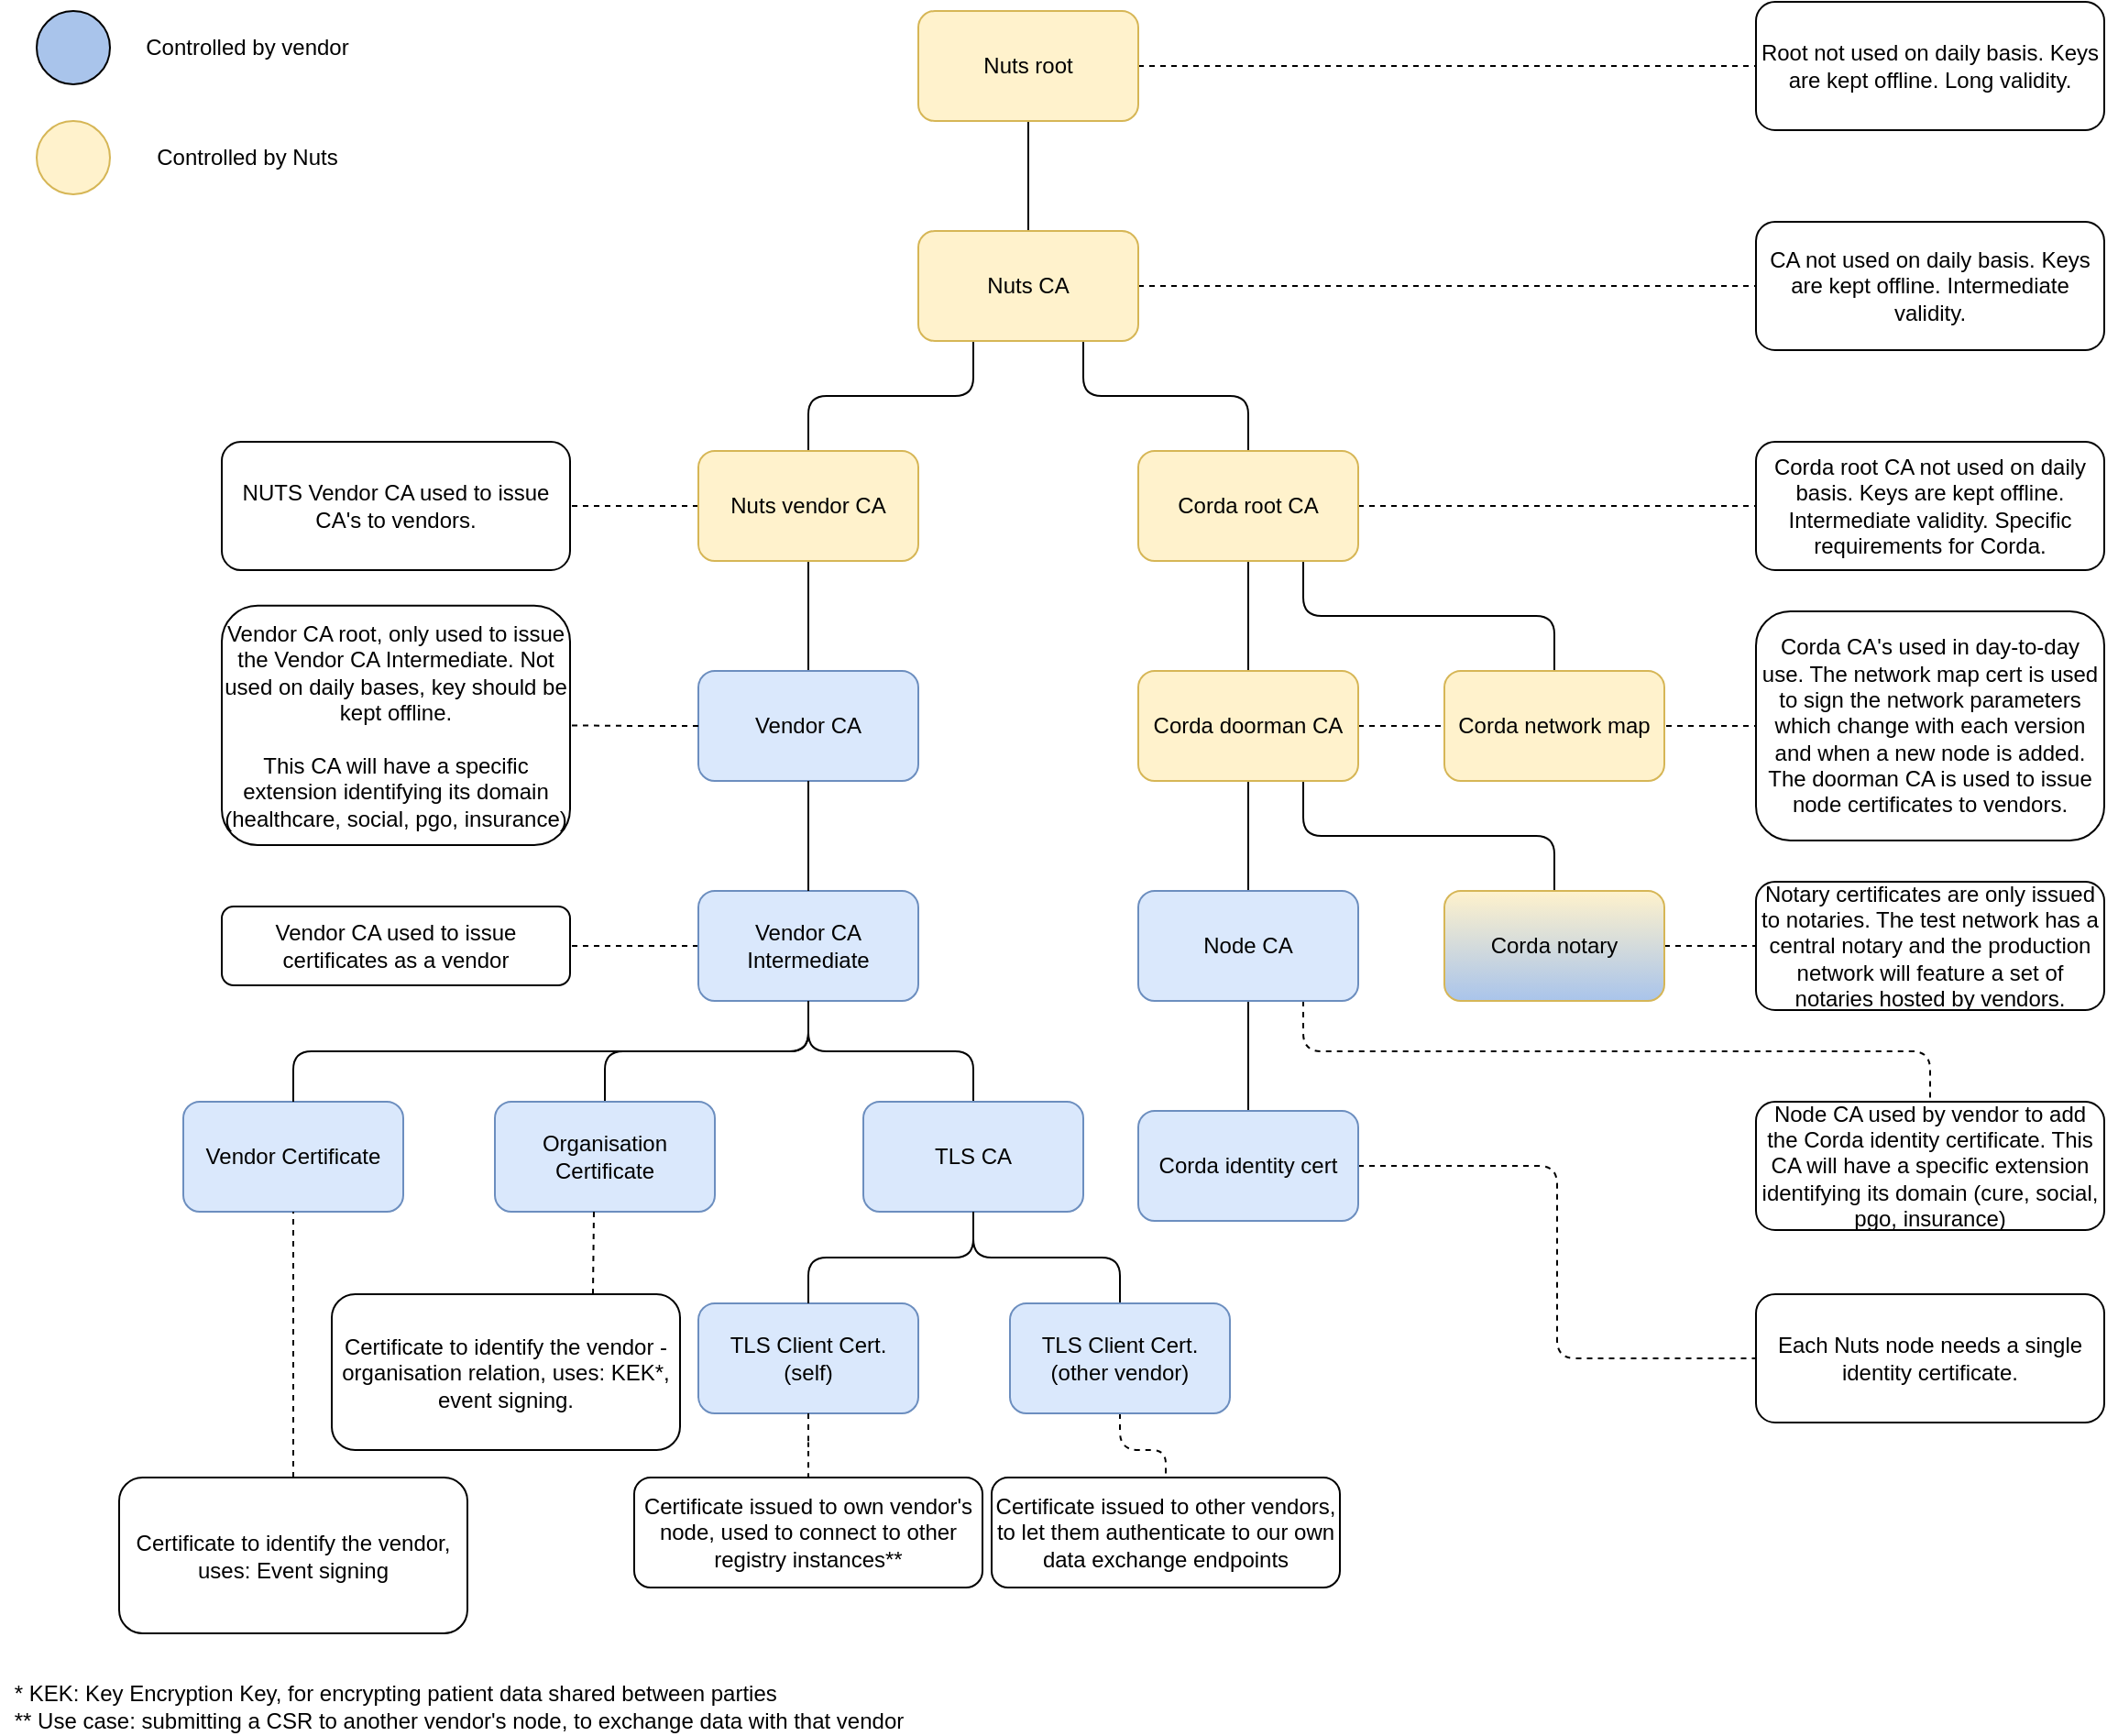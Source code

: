 <mxfile version="12.7.9" type="device"><diagram id="crjlMYSBu4ePyYIc9ZR5" name="Page-1"><mxGraphModel dx="1352" dy="841" grid="1" gridSize="10" guides="1" tooltips="1" connect="1" arrows="1" fold="1" page="1" pageScale="1" pageWidth="1169" pageHeight="827" math="0" shadow="0"><root><mxCell id="0"/><mxCell id="1" parent="0"/><mxCell id="3LlkUb3Dha6Voy_YvNT4-3" style="edgeStyle=orthogonalEdgeStyle;rounded=0;orthogonalLoop=1;jettySize=auto;html=1;exitX=0.5;exitY=1;exitDx=0;exitDy=0;endArrow=none;endFill=0;fontColor=#000000;" parent="1" source="3LlkUb3Dha6Voy_YvNT4-1" target="3LlkUb3Dha6Voy_YvNT4-2" edge="1"><mxGeometry relative="1" as="geometry"/></mxCell><mxCell id="3LlkUb3Dha6Voy_YvNT4-25" style="edgeStyle=orthogonalEdgeStyle;rounded=1;orthogonalLoop=1;jettySize=auto;html=1;exitX=1;exitY=0.5;exitDx=0;exitDy=0;endArrow=none;endFill=0;dashed=1;fontColor=#000000;" parent="1" source="3LlkUb3Dha6Voy_YvNT4-1" target="3LlkUb3Dha6Voy_YvNT4-24" edge="1"><mxGeometry relative="1" as="geometry"/></mxCell><mxCell id="3LlkUb3Dha6Voy_YvNT4-1" value="Nuts root" style="rounded=1;whiteSpace=wrap;html=1;fillColor=#fff2cc;strokeColor=#d6b656;fontColor=#000000;" parent="1" vertex="1"><mxGeometry x="501" y="40" width="120" height="60" as="geometry"/></mxCell><mxCell id="3LlkUb3Dha6Voy_YvNT4-6" style="edgeStyle=orthogonalEdgeStyle;rounded=1;orthogonalLoop=1;jettySize=auto;html=1;exitX=0.25;exitY=1;exitDx=0;exitDy=0;endArrow=none;endFill=0;fontColor=#000000;" parent="1" source="3LlkUb3Dha6Voy_YvNT4-2" target="3LlkUb3Dha6Voy_YvNT4-4" edge="1"><mxGeometry relative="1" as="geometry"/></mxCell><mxCell id="3LlkUb3Dha6Voy_YvNT4-7" style="edgeStyle=orthogonalEdgeStyle;rounded=1;orthogonalLoop=1;jettySize=auto;html=1;exitX=0.75;exitY=1;exitDx=0;exitDy=0;endArrow=none;endFill=0;fontColor=#000000;" parent="1" source="3LlkUb3Dha6Voy_YvNT4-2" target="3LlkUb3Dha6Voy_YvNT4-8" edge="1"><mxGeometry relative="1" as="geometry"><mxPoint x="620" y="280" as="targetPoint"/></mxGeometry></mxCell><mxCell id="3LlkUb3Dha6Voy_YvNT4-27" style="edgeStyle=orthogonalEdgeStyle;rounded=1;orthogonalLoop=1;jettySize=auto;html=1;exitX=1;exitY=0.5;exitDx=0;exitDy=0;dashed=1;endArrow=none;endFill=0;fontColor=#000000;" parent="1" source="3LlkUb3Dha6Voy_YvNT4-2" target="3LlkUb3Dha6Voy_YvNT4-26" edge="1"><mxGeometry relative="1" as="geometry"/></mxCell><mxCell id="3LlkUb3Dha6Voy_YvNT4-2" value="Nuts CA" style="rounded=1;whiteSpace=wrap;html=1;fillColor=#fff2cc;strokeColor=#d6b656;fontColor=#000000;" parent="1" vertex="1"><mxGeometry x="501" y="160" width="120" height="60" as="geometry"/></mxCell><mxCell id="3LlkUb3Dha6Voy_YvNT4-21" style="edgeStyle=orthogonalEdgeStyle;rounded=1;orthogonalLoop=1;jettySize=auto;html=1;exitX=0.5;exitY=1;exitDx=0;exitDy=0;endArrow=none;endFill=0;fontColor=#000000;entryX=0.5;entryY=0;entryDx=0;entryDy=0;" parent="1" source="3LlkUb3Dha6Voy_YvNT4-4" target="IQAz7HZBSz-FRs16DU7T-7" edge="1"><mxGeometry relative="1" as="geometry"><Array as="points"><mxPoint x="441" y="380"/><mxPoint x="441" y="380"/></Array></mxGeometry></mxCell><mxCell id="3LlkUb3Dha6Voy_YvNT4-40" style="edgeStyle=orthogonalEdgeStyle;rounded=1;orthogonalLoop=1;jettySize=auto;html=1;exitX=0;exitY=0.5;exitDx=0;exitDy=0;dashed=1;endArrow=none;endFill=0;" parent="1" source="3LlkUb3Dha6Voy_YvNT4-4" target="3LlkUb3Dha6Voy_YvNT4-39" edge="1"><mxGeometry relative="1" as="geometry"/></mxCell><mxCell id="3LlkUb3Dha6Voy_YvNT4-4" value="Nuts vendor CA" style="rounded=1;whiteSpace=wrap;html=1;fillColor=#fff2cc;strokeColor=#d6b656;" parent="1" vertex="1"><mxGeometry x="381" y="280" width="120" height="60" as="geometry"/></mxCell><mxCell id="3LlkUb3Dha6Voy_YvNT4-12" style="edgeStyle=orthogonalEdgeStyle;rounded=1;orthogonalLoop=1;jettySize=auto;html=1;exitX=0.5;exitY=1;exitDx=0;exitDy=0;endArrow=none;endFill=0;fontColor=#000000;" parent="1" source="3LlkUb3Dha6Voy_YvNT4-8" target="3LlkUb3Dha6Voy_YvNT4-10" edge="1"><mxGeometry relative="1" as="geometry"/></mxCell><mxCell id="3LlkUb3Dha6Voy_YvNT4-13" style="edgeStyle=orthogonalEdgeStyle;rounded=1;orthogonalLoop=1;jettySize=auto;html=1;exitX=0.75;exitY=1;exitDx=0;exitDy=0;endArrow=none;endFill=0;fontColor=#000000;" parent="1" source="3LlkUb3Dha6Voy_YvNT4-8" target="3LlkUb3Dha6Voy_YvNT4-11" edge="1"><mxGeometry relative="1" as="geometry"/></mxCell><mxCell id="3LlkUb3Dha6Voy_YvNT4-30" style="edgeStyle=orthogonalEdgeStyle;rounded=1;orthogonalLoop=1;jettySize=auto;html=1;exitX=1;exitY=0.5;exitDx=0;exitDy=0;dashed=1;endArrow=none;endFill=0;fontColor=#000000;" parent="1" source="3LlkUb3Dha6Voy_YvNT4-8" target="3LlkUb3Dha6Voy_YvNT4-28" edge="1"><mxGeometry relative="1" as="geometry"/></mxCell><mxCell id="3LlkUb3Dha6Voy_YvNT4-8" value="Corda root CA" style="rounded=1;whiteSpace=wrap;html=1;fillColor=#fff2cc;strokeColor=#d6b656;fontColor=#000000;" parent="1" vertex="1"><mxGeometry x="621" y="280" width="120" height="60" as="geometry"/></mxCell><mxCell id="3LlkUb3Dha6Voy_YvNT4-16" style="edgeStyle=orthogonalEdgeStyle;rounded=1;orthogonalLoop=1;jettySize=auto;html=1;exitX=0.75;exitY=1;exitDx=0;exitDy=0;endArrow=none;endFill=0;fontColor=#000000;" parent="1" source="3LlkUb3Dha6Voy_YvNT4-10" target="3LlkUb3Dha6Voy_YvNT4-14" edge="1"><mxGeometry relative="1" as="geometry"/></mxCell><mxCell id="3LlkUb3Dha6Voy_YvNT4-17" style="edgeStyle=orthogonalEdgeStyle;rounded=1;orthogonalLoop=1;jettySize=auto;html=1;exitX=0.5;exitY=1;exitDx=0;exitDy=0;endArrow=none;endFill=0;fontColor=#000000;" parent="1" source="3LlkUb3Dha6Voy_YvNT4-10" target="3LlkUb3Dha6Voy_YvNT4-15" edge="1"><mxGeometry relative="1" as="geometry"/></mxCell><mxCell id="3LlkUb3Dha6Voy_YvNT4-32" style="edgeStyle=orthogonalEdgeStyle;rounded=1;orthogonalLoop=1;jettySize=auto;html=1;exitX=1;exitY=0.5;exitDx=0;exitDy=0;dashed=1;endArrow=none;endFill=0;fontColor=#000000;" parent="1" source="3LlkUb3Dha6Voy_YvNT4-10" target="3LlkUb3Dha6Voy_YvNT4-31" edge="1"><mxGeometry relative="1" as="geometry"/></mxCell><mxCell id="3LlkUb3Dha6Voy_YvNT4-10" value="Corda doorman CA" style="rounded=1;whiteSpace=wrap;html=1;fillColor=#fff2cc;strokeColor=#d6b656;fontColor=#000000;" parent="1" vertex="1"><mxGeometry x="621" y="400" width="120" height="60" as="geometry"/></mxCell><mxCell id="3LlkUb3Dha6Voy_YvNT4-11" value="Corda network map" style="rounded=1;whiteSpace=wrap;html=1;fillColor=#fff2cc;strokeColor=#d6b656;fontColor=#000000;" parent="1" vertex="1"><mxGeometry x="788" y="400" width="120" height="60" as="geometry"/></mxCell><mxCell id="3LlkUb3Dha6Voy_YvNT4-34" style="edgeStyle=orthogonalEdgeStyle;rounded=1;orthogonalLoop=1;jettySize=auto;html=1;exitX=1;exitY=0.5;exitDx=0;exitDy=0;dashed=1;endArrow=none;endFill=0;fontColor=#000000;" parent="1" source="3LlkUb3Dha6Voy_YvNT4-14" target="3LlkUb3Dha6Voy_YvNT4-33" edge="1"><mxGeometry relative="1" as="geometry"/></mxCell><mxCell id="3LlkUb3Dha6Voy_YvNT4-14" value="Corda notary" style="rounded=1;whiteSpace=wrap;html=1;fillColor=#fff2cc;strokeColor=#d6b656;gradientColor=#A9C4EB;fontColor=#000000;" parent="1" vertex="1"><mxGeometry x="788" y="520" width="120" height="60" as="geometry"/></mxCell><mxCell id="3LlkUb3Dha6Voy_YvNT4-20" style="edgeStyle=orthogonalEdgeStyle;rounded=1;orthogonalLoop=1;jettySize=auto;html=1;exitX=0.5;exitY=1;exitDx=0;exitDy=0;endArrow=none;endFill=0;fontColor=#000000;" parent="1" source="3LlkUb3Dha6Voy_YvNT4-15" target="3LlkUb3Dha6Voy_YvNT4-19" edge="1"><mxGeometry relative="1" as="geometry"/></mxCell><mxCell id="3LlkUb3Dha6Voy_YvNT4-36" style="edgeStyle=orthogonalEdgeStyle;rounded=1;orthogonalLoop=1;jettySize=auto;html=1;exitX=0.75;exitY=1;exitDx=0;exitDy=0;dashed=1;endArrow=none;endFill=0;fontColor=#000000;" parent="1" source="3LlkUb3Dha6Voy_YvNT4-15" target="3LlkUb3Dha6Voy_YvNT4-35" edge="1"><mxGeometry relative="1" as="geometry"/></mxCell><mxCell id="3LlkUb3Dha6Voy_YvNT4-15" value="Node CA" style="rounded=1;whiteSpace=wrap;html=1;fillColor=#dae8fc;strokeColor=#6c8ebf;fontColor=#000000;" parent="1" vertex="1"><mxGeometry x="621" y="520" width="120" height="60" as="geometry"/></mxCell><mxCell id="3LlkUb3Dha6Voy_YvNT4-23" style="edgeStyle=orthogonalEdgeStyle;rounded=1;orthogonalLoop=1;jettySize=auto;html=1;exitX=0.5;exitY=1;exitDx=0;exitDy=0;endArrow=none;endFill=0;fontColor=#000000;" parent="1" source="3LlkUb3Dha6Voy_YvNT4-18" target="3LlkUb3Dha6Voy_YvNT4-22" edge="1"><mxGeometry relative="1" as="geometry"/></mxCell><mxCell id="3LlkUb3Dha6Voy_YvNT4-42" style="edgeStyle=orthogonalEdgeStyle;rounded=1;orthogonalLoop=1;jettySize=auto;html=1;exitX=0;exitY=0.5;exitDx=0;exitDy=0;dashed=1;endArrow=none;endFill=0;" parent="1" source="3LlkUb3Dha6Voy_YvNT4-18" target="3LlkUb3Dha6Voy_YvNT4-41" edge="1"><mxGeometry relative="1" as="geometry"/></mxCell><mxCell id="lVzdBM2c72_Y7APOLGst-4" value="" style="edgeStyle=orthogonalEdgeStyle;rounded=1;orthogonalLoop=1;jettySize=auto;html=1;endArrow=none;endFill=0;entryX=0.5;entryY=0;entryDx=0;entryDy=0;" parent="1" source="3LlkUb3Dha6Voy_YvNT4-18" target="lVzdBM2c72_Y7APOLGst-3" edge="1"><mxGeometry relative="1" as="geometry"><mxPoint x="290" y="635" as="targetPoint"/></mxGeometry></mxCell><mxCell id="3LlkUb3Dha6Voy_YvNT4-18" value="Vendor CA Intermediate" style="rounded=1;whiteSpace=wrap;html=1;fillColor=#dae8fc;strokeColor=#6c8ebf;" parent="1" vertex="1"><mxGeometry x="381" y="520" width="120" height="60" as="geometry"/></mxCell><mxCell id="lVzdBM2c72_Y7APOLGst-3" value="Organisation Certificate" style="rounded=1;whiteSpace=wrap;html=1;fillColor=#dae8fc;strokeColor=#6c8ebf;" parent="1" vertex="1"><mxGeometry x="270" y="635" width="120" height="60" as="geometry"/></mxCell><mxCell id="3LlkUb3Dha6Voy_YvNT4-38" style="edgeStyle=orthogonalEdgeStyle;rounded=1;orthogonalLoop=1;jettySize=auto;html=1;exitX=1;exitY=0.5;exitDx=0;exitDy=0;entryX=0;entryY=0.5;entryDx=0;entryDy=0;dashed=1;endArrow=none;endFill=0;fontColor=#000000;" parent="1" source="3LlkUb3Dha6Voy_YvNT4-19" target="3LlkUb3Dha6Voy_YvNT4-37" edge="1"><mxGeometry relative="1" as="geometry"/></mxCell><mxCell id="3LlkUb3Dha6Voy_YvNT4-19" value="Corda identity cert" style="rounded=1;whiteSpace=wrap;html=1;fillColor=#dae8fc;strokeColor=#6c8ebf;fontColor=#000000;" parent="1" vertex="1"><mxGeometry x="621" y="640" width="120" height="60" as="geometry"/></mxCell><mxCell id="3LlkUb3Dha6Voy_YvNT4-44" style="edgeStyle=orthogonalEdgeStyle;rounded=1;orthogonalLoop=1;jettySize=auto;html=1;exitX=0.5;exitY=1;exitDx=0;exitDy=0;dashed=1;endArrow=none;endFill=0;entryX=0.5;entryY=0;entryDx=0;entryDy=0;" parent="1" source="lVzdBM2c72_Y7APOLGst-1" target="3LlkUb3Dha6Voy_YvNT4-43" edge="1"><mxGeometry relative="1" as="geometry"/></mxCell><mxCell id="lVzdBM2c72_Y7APOLGst-2" value="" style="edgeStyle=orthogonalEdgeStyle;rounded=1;orthogonalLoop=1;jettySize=auto;html=1;entryX=0.5;entryY=0;entryDx=0;entryDy=0;endArrow=none;endFill=0;" parent="1" source="3LlkUb3Dha6Voy_YvNT4-22" target="lVzdBM2c72_Y7APOLGst-1" edge="1"><mxGeometry relative="1" as="geometry"/></mxCell><mxCell id="3LlkUb3Dha6Voy_YvNT4-22" value="TLS CA" style="rounded=1;whiteSpace=wrap;html=1;fillColor=#dae8fc;strokeColor=#6c8ebf;" parent="1" vertex="1"><mxGeometry x="471" y="635" width="120" height="60" as="geometry"/></mxCell><mxCell id="lVzdBM2c72_Y7APOLGst-1" value="TLS Client Cert.&lt;br&gt;(other vendor)" style="rounded=1;whiteSpace=wrap;html=1;fillColor=#dae8fc;strokeColor=#6c8ebf;" parent="1" vertex="1"><mxGeometry x="551" y="745" width="120" height="60" as="geometry"/></mxCell><mxCell id="3LlkUb3Dha6Voy_YvNT4-24" value="Root not used on daily basis. Keys are kept offline. Long validity." style="text;html=1;align=center;verticalAlign=middle;whiteSpace=wrap;rounded=1;strokeColor=#000000;fillColor=#ffffff;fontColor=#000000;" parent="1" vertex="1"><mxGeometry x="958" y="35" width="190" height="70" as="geometry"/></mxCell><mxCell id="3LlkUb3Dha6Voy_YvNT4-26" value="CA not used on daily basis. Keys are kept offline. Intermediate validity." style="text;html=1;align=center;verticalAlign=middle;whiteSpace=wrap;rounded=1;strokeColor=#000000;fillColor=#ffffff;fontColor=#000000;" parent="1" vertex="1"><mxGeometry x="958" y="155" width="190" height="70" as="geometry"/></mxCell><mxCell id="3LlkUb3Dha6Voy_YvNT4-28" value="Corda root CA not used on daily basis. Keys are kept offline. Intermediate validity. Specific requirements for Corda." style="text;html=1;align=center;verticalAlign=middle;whiteSpace=wrap;rounded=1;strokeColor=#000000;fillColor=#ffffff;fontColor=#000000;" parent="1" vertex="1"><mxGeometry x="958" y="275" width="190" height="70" as="geometry"/></mxCell><mxCell id="3LlkUb3Dha6Voy_YvNT4-31" value="&lt;div style=&quot;text-align: center&quot;&gt;&lt;span&gt;Corda CA's used in day-to-day use. The network map cert is used to sign the network parameters which change with each version and when a new node is added. The doorman CA is used to issue node certificates to vendors.&lt;/span&gt;&lt;/div&gt;" style="text;html=1;align=center;verticalAlign=middle;whiteSpace=wrap;rounded=1;strokeColor=#000000;fillColor=#ffffff;fontColor=#000000;" parent="1" vertex="1"><mxGeometry x="958" y="367.5" width="190" height="125" as="geometry"/></mxCell><mxCell id="3LlkUb3Dha6Voy_YvNT4-33" value="Notary certificates are only issued to notaries. The test network has a central notary and the production network will feature a set of notaries hosted by vendors." style="text;html=1;align=center;verticalAlign=middle;whiteSpace=wrap;rounded=1;strokeColor=#000000;fillColor=#ffffff;fontColor=#000000;" parent="1" vertex="1"><mxGeometry x="958" y="515" width="190" height="70" as="geometry"/></mxCell><mxCell id="3LlkUb3Dha6Voy_YvNT4-35" value="Node CA used by vendor to add the Corda identity certificate. This CA will have a specific extension identifying its domain (cure, social, pgo, insurance)" style="text;html=1;align=center;verticalAlign=middle;whiteSpace=wrap;rounded=1;strokeColor=#000000;fillColor=#ffffff;fontColor=#000000;" parent="1" vertex="1"><mxGeometry x="958" y="635" width="190" height="70" as="geometry"/></mxCell><mxCell id="3LlkUb3Dha6Voy_YvNT4-37" value="Each Nuts node needs a single identity certificate." style="text;html=1;align=center;verticalAlign=middle;whiteSpace=wrap;rounded=1;strokeColor=#000000;fillColor=#ffffff;fontColor=#000000;" parent="1" vertex="1"><mxGeometry x="958" y="740" width="190" height="70" as="geometry"/></mxCell><mxCell id="3LlkUb3Dha6Voy_YvNT4-39" value="NUTS Vendor CA used to issue CA's to vendors." style="text;html=1;align=center;verticalAlign=middle;whiteSpace=wrap;rounded=1;strokeColor=#000000;fillColor=#ffffff;fontColor=#000000;" parent="1" vertex="1"><mxGeometry x="121" y="275" width="190" height="70" as="geometry"/></mxCell><mxCell id="3LlkUb3Dha6Voy_YvNT4-41" value="Vendor CA used to issue certificates as a vendor" style="text;html=1;align=center;verticalAlign=middle;whiteSpace=wrap;rounded=1;strokeColor=#000000;fillColor=#ffffff;fontColor=#000000;" parent="1" vertex="1"><mxGeometry x="121" y="528.5" width="190" height="43" as="geometry"/></mxCell><mxCell id="3LlkUb3Dha6Voy_YvNT4-43" value="Certificate issued to other vendors, to let them authenticate to our own data exchange endpoints" style="text;html=1;align=center;verticalAlign=middle;whiteSpace=wrap;rounded=1;strokeColor=#000000;fillColor=#ffffff;fontColor=#000000;" parent="1" vertex="1"><mxGeometry x="541" y="840" width="190" height="60" as="geometry"/></mxCell><mxCell id="3LlkUb3Dha6Voy_YvNT4-45" value="" style="ellipse;whiteSpace=wrap;html=1;aspect=fixed;rounded=1;strokeColor=#000000;fillColor=#A9C4EB;gradientColor=none;align=center;" parent="1" vertex="1"><mxGeometry x="20" y="40" width="40" height="40" as="geometry"/></mxCell><mxCell id="3LlkUb3Dha6Voy_YvNT4-46" value="Controlled by vendor" style="text;html=1;strokeColor=none;fillColor=none;align=center;verticalAlign=middle;whiteSpace=wrap;rounded=0;" parent="1" vertex="1"><mxGeometry x="70" y="50" width="130" height="20" as="geometry"/></mxCell><mxCell id="3LlkUb3Dha6Voy_YvNT4-47" value="" style="ellipse;whiteSpace=wrap;html=1;aspect=fixed;rounded=1;strokeColor=#d6b656;fillColor=#fff2cc;align=center;" parent="1" vertex="1"><mxGeometry x="20" y="100" width="40" height="40" as="geometry"/></mxCell><mxCell id="3LlkUb3Dha6Voy_YvNT4-48" value="Controlled by Nuts" style="text;html=1;strokeColor=none;fillColor=none;align=center;verticalAlign=middle;whiteSpace=wrap;rounded=0;" parent="1" vertex="1"><mxGeometry x="70" y="110" width="130" height="20" as="geometry"/></mxCell><mxCell id="lVzdBM2c72_Y7APOLGst-6" value="" style="rounded=1;orthogonalLoop=1;jettySize=auto;html=1;dashed=1;endArrow=none;endFill=0;exitX=0.75;exitY=0;exitDx=0;exitDy=0;" parent="1" source="lVzdBM2c72_Y7APOLGst-5" edge="1"><mxGeometry relative="1" as="geometry"><mxPoint x="324" y="695" as="targetPoint"/></mxGeometry></mxCell><mxCell id="lVzdBM2c72_Y7APOLGst-5" value="Certificate to identify the vendor - organisation relation, uses: KEK*, event signing." style="text;html=1;align=center;verticalAlign=middle;whiteSpace=wrap;rounded=1;strokeColor=#000000;fillColor=#ffffff;fontColor=#000000;" parent="1" vertex="1"><mxGeometry x="181" y="740" width="190" height="85" as="geometry"/></mxCell><mxCell id="lVzdBM2c72_Y7APOLGst-7" value="&lt;div style=&quot;text-align: left&quot;&gt;&lt;span&gt;* KEK: Key Encryption Key, for encrypting patient data shared between parties&lt;br&gt;&lt;/span&gt;&lt;/div&gt;&lt;div style=&quot;text-align: left&quot;&gt;&lt;span&gt;** Use case: submitting a CSR to another vendor's node, to exchange data with that vendor&lt;/span&gt;&lt;/div&gt;" style="text;html=1;resizable=0;autosize=1;align=center;verticalAlign=middle;points=[];fillColor=none;strokeColor=none;rounded=0;" parent="1" vertex="1"><mxGeometry y="950" width="500" height="30" as="geometry"/></mxCell><mxCell id="lVzdBM2c72_Y7APOLGst-10" value="TLS Client Cert.&lt;br&gt;(self)" style="rounded=1;whiteSpace=wrap;html=1;fillColor=#dae8fc;strokeColor=#6c8ebf;" parent="1" vertex="1"><mxGeometry x="381" y="745" width="120" height="60" as="geometry"/></mxCell><mxCell id="lVzdBM2c72_Y7APOLGst-11" value="" style="edgeStyle=orthogonalEdgeStyle;rounded=1;orthogonalLoop=1;jettySize=auto;html=1;entryX=0.5;entryY=0;entryDx=0;entryDy=0;exitX=0.5;exitY=1;exitDx=0;exitDy=0;endArrow=none;endFill=0;" parent="1" source="3LlkUb3Dha6Voy_YvNT4-22" target="lVzdBM2c72_Y7APOLGst-10" edge="1"><mxGeometry relative="1" as="geometry"><mxPoint x="470" y="720" as="sourcePoint"/><mxPoint x="560" y="755" as="targetPoint"/></mxGeometry></mxCell><mxCell id="lVzdBM2c72_Y7APOLGst-12" value="Certificate issued to own vendor's node, used to connect to other registry instances**" style="text;html=1;align=center;verticalAlign=middle;whiteSpace=wrap;rounded=1;strokeColor=#000000;fillColor=#ffffff;fontColor=#000000;" parent="1" vertex="1"><mxGeometry x="346" y="840" width="190" height="60" as="geometry"/></mxCell><mxCell id="lVzdBM2c72_Y7APOLGst-13" style="edgeStyle=orthogonalEdgeStyle;rounded=1;orthogonalLoop=1;jettySize=auto;html=1;dashed=1;endArrow=none;endFill=0;exitX=0.5;exitY=1;exitDx=0;exitDy=0;" parent="1" source="lVzdBM2c72_Y7APOLGst-10" target="lVzdBM2c72_Y7APOLGst-12" edge="1"><mxGeometry relative="1" as="geometry"><mxPoint x="370" y="815" as="sourcePoint"/><mxPoint x="615" y="850" as="targetPoint"/></mxGeometry></mxCell><mxCell id="IQAz7HZBSz-FRs16DU7T-1" value="Vendor Certificate" style="rounded=1;whiteSpace=wrap;html=1;fillColor=#dae8fc;strokeColor=#6c8ebf;" vertex="1" parent="1"><mxGeometry x="100" y="635" width="120" height="60" as="geometry"/></mxCell><mxCell id="IQAz7HZBSz-FRs16DU7T-2" value="" style="edgeStyle=orthogonalEdgeStyle;rounded=1;orthogonalLoop=1;jettySize=auto;html=1;endArrow=none;endFill=0;exitX=0.5;exitY=1;exitDx=0;exitDy=0;" edge="1" parent="1" source="3LlkUb3Dha6Voy_YvNT4-18" target="IQAz7HZBSz-FRs16DU7T-1"><mxGeometry relative="1" as="geometry"><mxPoint x="340" y="590" as="sourcePoint"/><mxPoint x="250" y="645" as="targetPoint"/></mxGeometry></mxCell><mxCell id="IQAz7HZBSz-FRs16DU7T-5" value="Certificate to identify the vendor, uses: Event signing" style="text;html=1;align=center;verticalAlign=middle;whiteSpace=wrap;rounded=1;strokeColor=#000000;fillColor=#ffffff;fontColor=#000000;" vertex="1" parent="1"><mxGeometry x="65" y="840" width="190" height="85" as="geometry"/></mxCell><mxCell id="IQAz7HZBSz-FRs16DU7T-6" value="" style="rounded=1;orthogonalLoop=1;jettySize=auto;html=1;dashed=1;endArrow=none;endFill=0;entryX=0.5;entryY=1;entryDx=0;entryDy=0;" edge="1" parent="1" source="IQAz7HZBSz-FRs16DU7T-5" target="IQAz7HZBSz-FRs16DU7T-1"><mxGeometry relative="1" as="geometry"><mxPoint x="333.5" y="750" as="sourcePoint"/><mxPoint x="334" y="705" as="targetPoint"/></mxGeometry></mxCell><mxCell id="IQAz7HZBSz-FRs16DU7T-7" value="Vendor CA" style="rounded=1;whiteSpace=wrap;html=1;fillColor=#dae8fc;strokeColor=#6c8ebf;" vertex="1" parent="1"><mxGeometry x="381" y="400" width="120" height="60" as="geometry"/></mxCell><mxCell id="IQAz7HZBSz-FRs16DU7T-9" style="edgeStyle=orthogonalEdgeStyle;rounded=1;orthogonalLoop=1;jettySize=auto;html=1;exitX=0.5;exitY=1;exitDx=0;exitDy=0;endArrow=none;endFill=0;fontColor=#000000;entryX=0.5;entryY=0;entryDx=0;entryDy=0;" edge="1" parent="1" source="IQAz7HZBSz-FRs16DU7T-7" target="3LlkUb3Dha6Voy_YvNT4-18"><mxGeometry relative="1" as="geometry"><mxPoint x="451" y="350" as="sourcePoint"/><mxPoint x="451" y="410" as="targetPoint"/><Array as="points"><mxPoint x="441" y="490"/><mxPoint x="441" y="490"/></Array></mxGeometry></mxCell><mxCell id="IQAz7HZBSz-FRs16DU7T-10" value="Vendor CA root, only used to issue the Vendor CA Intermediate. Not used on daily bases, key should be kept offline.&lt;br&gt;&lt;br&gt;This CA will have a specific extension identifying its domain (healthcare, social, pgo, insurance)" style="text;html=1;align=center;verticalAlign=middle;whiteSpace=wrap;rounded=1;strokeColor=#000000;fillColor=#ffffff;fontColor=#000000;" vertex="1" parent="1"><mxGeometry x="121" y="364.38" width="190" height="130.62" as="geometry"/></mxCell><mxCell id="IQAz7HZBSz-FRs16DU7T-11" style="edgeStyle=orthogonalEdgeStyle;rounded=1;orthogonalLoop=1;jettySize=auto;html=1;exitX=0;exitY=0.5;exitDx=0;exitDy=0;dashed=1;endArrow=none;endFill=0;entryX=1;entryY=0.5;entryDx=0;entryDy=0;" edge="1" parent="1" source="IQAz7HZBSz-FRs16DU7T-7" target="IQAz7HZBSz-FRs16DU7T-10"><mxGeometry relative="1" as="geometry"><mxPoint x="391" y="320" as="sourcePoint"/><mxPoint x="321" y="320" as="targetPoint"/></mxGeometry></mxCell></root></mxGraphModel></diagram></mxfile>